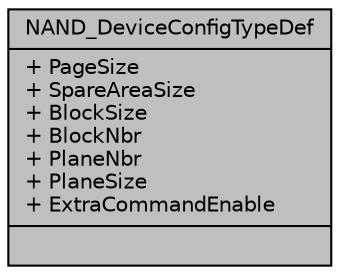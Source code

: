 digraph "NAND_DeviceConfigTypeDef"
{
  edge [fontname="Helvetica",fontsize="10",labelfontname="Helvetica",labelfontsize="10"];
  node [fontname="Helvetica",fontsize="10",shape=record];
  Node1 [label="{NAND_DeviceConfigTypeDef\n|+ PageSize\l+ SpareAreaSize\l+ BlockSize\l+ BlockNbr\l+ PlaneNbr\l+ PlaneSize\l+ ExtraCommandEnable\l|}",height=0.2,width=0.4,color="black", fillcolor="grey75", style="filled", fontcolor="black"];
}

